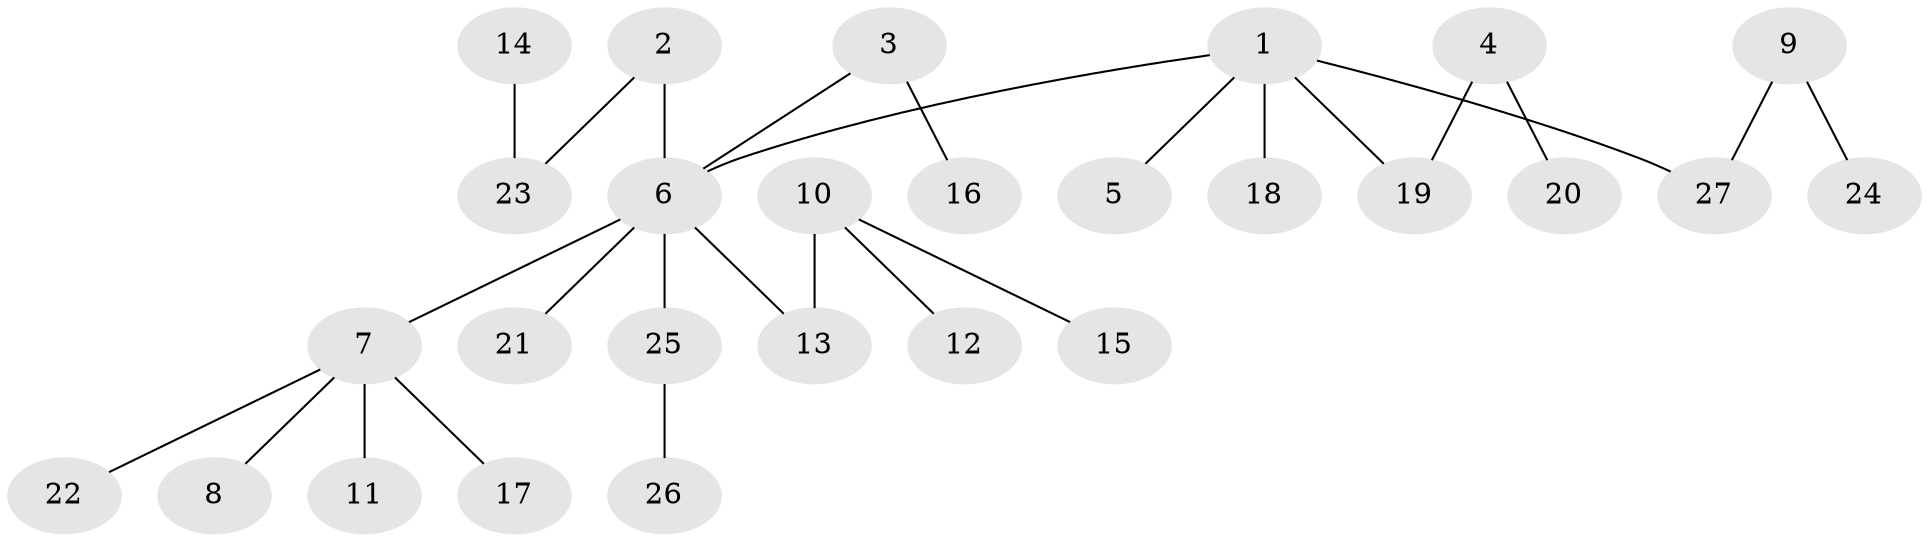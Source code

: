 // original degree distribution, {5: 0.018867924528301886, 7: 0.018867924528301886, 2: 0.3018867924528302, 3: 0.07547169811320754, 6: 0.018867924528301886, 4: 0.07547169811320754, 1: 0.49056603773584906}
// Generated by graph-tools (version 1.1) at 2025/02/03/09/25 03:02:17]
// undirected, 27 vertices, 26 edges
graph export_dot {
graph [start="1"]
  node [color=gray90,style=filled];
  1;
  2;
  3;
  4;
  5;
  6;
  7;
  8;
  9;
  10;
  11;
  12;
  13;
  14;
  15;
  16;
  17;
  18;
  19;
  20;
  21;
  22;
  23;
  24;
  25;
  26;
  27;
  1 -- 5 [weight=1.0];
  1 -- 6 [weight=1.0];
  1 -- 18 [weight=1.0];
  1 -- 19 [weight=1.0];
  1 -- 27 [weight=1.0];
  2 -- 6 [weight=1.0];
  2 -- 23 [weight=1.0];
  3 -- 6 [weight=1.0];
  3 -- 16 [weight=1.0];
  4 -- 19 [weight=1.0];
  4 -- 20 [weight=1.0];
  6 -- 7 [weight=1.0];
  6 -- 13 [weight=1.0];
  6 -- 21 [weight=1.0];
  6 -- 25 [weight=1.0];
  7 -- 8 [weight=1.0];
  7 -- 11 [weight=1.0];
  7 -- 17 [weight=1.0];
  7 -- 22 [weight=1.0];
  9 -- 24 [weight=1.0];
  9 -- 27 [weight=1.0];
  10 -- 12 [weight=1.0];
  10 -- 13 [weight=1.0];
  10 -- 15 [weight=1.0];
  14 -- 23 [weight=1.0];
  25 -- 26 [weight=1.0];
}

